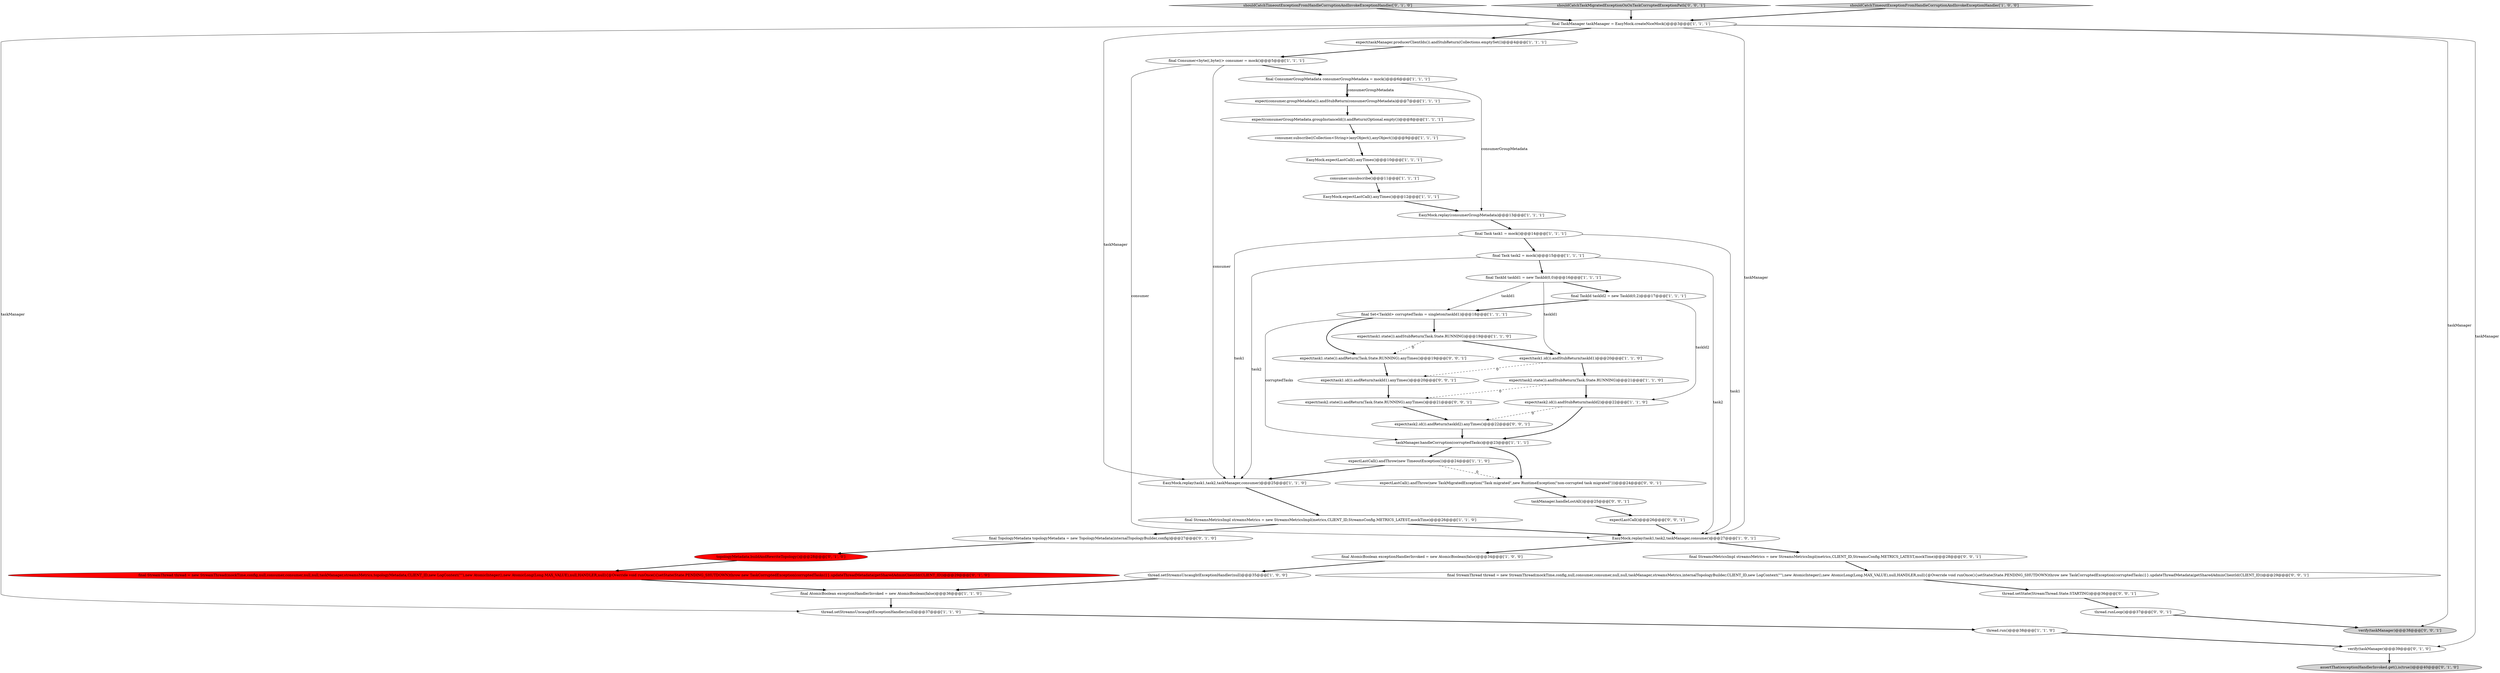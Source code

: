 digraph {
13 [style = filled, label = "final StreamsMetricsImpl streamsMetrics = new StreamsMetricsImpl(metrics,CLIENT_ID,StreamsConfig.METRICS_LATEST,mockTime)@@@26@@@['1', '1', '0']", fillcolor = white, shape = ellipse image = "AAA0AAABBB1BBB"];
42 [style = filled, label = "taskManager.handleLostAll()@@@25@@@['0', '0', '1']", fillcolor = white, shape = ellipse image = "AAA0AAABBB3BBB"];
12 [style = filled, label = "expect(task2.state()).andStubReturn(Task.State.RUNNING)@@@21@@@['1', '1', '0']", fillcolor = white, shape = ellipse image = "AAA0AAABBB1BBB"];
24 [style = filled, label = "final Task task2 = mock()@@@15@@@['1', '1', '1']", fillcolor = white, shape = ellipse image = "AAA0AAABBB1BBB"];
4 [style = filled, label = "final AtomicBoolean exceptionHandlerInvoked = new AtomicBoolean(false)@@@36@@@['1', '1', '0']", fillcolor = white, shape = ellipse image = "AAA0AAABBB1BBB"];
6 [style = filled, label = "expect(task1.id()).andStubReturn(taskId1)@@@20@@@['1', '1', '0']", fillcolor = white, shape = ellipse image = "AAA0AAABBB1BBB"];
35 [style = filled, label = "topologyMetadata.buildAndRewriteTopology()@@@28@@@['0', '1', '0']", fillcolor = red, shape = ellipse image = "AAA1AAABBB2BBB"];
23 [style = filled, label = "final ConsumerGroupMetadata consumerGroupMetadata = mock()@@@6@@@['1', '1', '1']", fillcolor = white, shape = ellipse image = "AAA0AAABBB1BBB"];
15 [style = filled, label = "thread.setStreamsUncaughtExceptionHandler(null)@@@35@@@['1', '0', '0']", fillcolor = white, shape = ellipse image = "AAA0AAABBB1BBB"];
26 [style = filled, label = "EasyMock.expectLastCall().anyTimes()@@@12@@@['1', '1', '1']", fillcolor = white, shape = ellipse image = "AAA0AAABBB1BBB"];
34 [style = filled, label = "final TopologyMetadata topologyMetadata = new TopologyMetadata(internalTopologyBuilder,config)@@@27@@@['0', '1', '0']", fillcolor = white, shape = ellipse image = "AAA0AAABBB2BBB"];
37 [style = filled, label = "expect(task1.state()).andReturn(Task.State.RUNNING).anyTimes()@@@19@@@['0', '0', '1']", fillcolor = white, shape = ellipse image = "AAA0AAABBB3BBB"];
20 [style = filled, label = "expect(consumerGroupMetadata.groupInstanceId()).andReturn(Optional.empty())@@@8@@@['1', '1', '1']", fillcolor = white, shape = ellipse image = "AAA0AAABBB1BBB"];
11 [style = filled, label = "thread.run()@@@38@@@['1', '1', '0']", fillcolor = white, shape = ellipse image = "AAA0AAABBB1BBB"];
25 [style = filled, label = "expect(taskManager.producerClientIds()).andStubReturn(Collections.emptySet())@@@4@@@['1', '1', '1']", fillcolor = white, shape = ellipse image = "AAA0AAABBB1BBB"];
48 [style = filled, label = "expectLastCall()@@@26@@@['0', '0', '1']", fillcolor = white, shape = ellipse image = "AAA0AAABBB3BBB"];
33 [style = filled, label = "shouldCatchTimeoutExceptionFromHandleCorruptionAndInvokeExceptionHandler['0', '1', '0']", fillcolor = lightgray, shape = diamond image = "AAA0AAABBB2BBB"];
0 [style = filled, label = "expect(consumer.groupMetadata()).andStubReturn(consumerGroupMetadata)@@@7@@@['1', '1', '1']", fillcolor = white, shape = ellipse image = "AAA0AAABBB1BBB"];
19 [style = filled, label = "final TaskManager taskManager = EasyMock.createNiceMock()@@@3@@@['1', '1', '1']", fillcolor = white, shape = ellipse image = "AAA0AAABBB1BBB"];
5 [style = filled, label = "final TaskId taskId2 = new TaskId(0,2)@@@17@@@['1', '1', '1']", fillcolor = white, shape = ellipse image = "AAA0AAABBB1BBB"];
38 [style = filled, label = "expectLastCall().andThrow(new TaskMigratedException(\"Task migrated\",new RuntimeException(\"non-corrupted task migrated\")))@@@24@@@['0', '0', '1']", fillcolor = white, shape = ellipse image = "AAA0AAABBB3BBB"];
14 [style = filled, label = "EasyMock.replay(task1,task2,taskManager,consumer)@@@27@@@['1', '0', '1']", fillcolor = white, shape = ellipse image = "AAA0AAABBB1BBB"];
31 [style = filled, label = "final StreamThread thread = new StreamThread(mockTime,config,null,consumer,consumer,null,null,taskManager,streamsMetrics,topologyMetadata,CLIENT_ID,new LogContext(\"\"),new AtomicInteger(),new AtomicLong(Long.MAX_VALUE),null,HANDLER,null){@Override void runOnce(){setState(State.PENDING_SHUTDOWN)throw new TaskCorruptedException(corruptedTasks)}}.updateThreadMetadata(getSharedAdminClientId(CLIENT_ID))@@@29@@@['0', '1', '0']", fillcolor = red, shape = ellipse image = "AAA1AAABBB2BBB"];
7 [style = filled, label = "EasyMock.replay(task1,task2,taskManager,consumer)@@@25@@@['1', '1', '0']", fillcolor = white, shape = ellipse image = "AAA0AAABBB1BBB"];
27 [style = filled, label = "taskManager.handleCorruption(corruptedTasks)@@@23@@@['1', '1', '1']", fillcolor = white, shape = ellipse image = "AAA0AAABBB1BBB"];
44 [style = filled, label = "thread.setState(StreamThread.State.STARTING)@@@36@@@['0', '0', '1']", fillcolor = white, shape = ellipse image = "AAA0AAABBB3BBB"];
47 [style = filled, label = "shouldCatchTaskMigratedExceptionOnOnTaskCorruptedExceptionPath['0', '0', '1']", fillcolor = lightgray, shape = diamond image = "AAA0AAABBB3BBB"];
43 [style = filled, label = "expect(task2.state()).andReturn(Task.State.RUNNING).anyTimes()@@@21@@@['0', '0', '1']", fillcolor = white, shape = ellipse image = "AAA0AAABBB3BBB"];
45 [style = filled, label = "expect(task1.id()).andReturn(taskId1).anyTimes()@@@20@@@['0', '0', '1']", fillcolor = white, shape = ellipse image = "AAA0AAABBB3BBB"];
17 [style = filled, label = "final TaskId taskId1 = new TaskId(0,0)@@@16@@@['1', '1', '1']", fillcolor = white, shape = ellipse image = "AAA0AAABBB1BBB"];
46 [style = filled, label = "expect(task2.id()).andReturn(taskId2).anyTimes()@@@22@@@['0', '0', '1']", fillcolor = white, shape = ellipse image = "AAA0AAABBB3BBB"];
9 [style = filled, label = "consumer.subscribe((Collection<String>)anyObject(),anyObject())@@@9@@@['1', '1', '1']", fillcolor = white, shape = ellipse image = "AAA0AAABBB1BBB"];
28 [style = filled, label = "EasyMock.replay(consumerGroupMetadata)@@@13@@@['1', '1', '1']", fillcolor = white, shape = ellipse image = "AAA0AAABBB1BBB"];
36 [style = filled, label = "assertThat(exceptionHandlerInvoked.get(),is(true))@@@40@@@['0', '1', '0']", fillcolor = lightgray, shape = ellipse image = "AAA0AAABBB2BBB"];
22 [style = filled, label = "shouldCatchTimeoutExceptionFromHandleCorruptionAndInvokeExceptionHandler['1', '0', '0']", fillcolor = lightgray, shape = diamond image = "AAA0AAABBB1BBB"];
10 [style = filled, label = "final AtomicBoolean exceptionHandlerInvoked = new AtomicBoolean(false)@@@34@@@['1', '0', '0']", fillcolor = white, shape = ellipse image = "AAA0AAABBB1BBB"];
18 [style = filled, label = "final Consumer<byte((,byte((> consumer = mock()@@@5@@@['1', '1', '1']", fillcolor = white, shape = ellipse image = "AAA0AAABBB1BBB"];
30 [style = filled, label = "expect(task1.state()).andStubReturn(Task.State.RUNNING)@@@19@@@['1', '1', '0']", fillcolor = white, shape = ellipse image = "AAA0AAABBB1BBB"];
8 [style = filled, label = "thread.setStreamsUncaughtExceptionHandler(null)@@@37@@@['1', '1', '0']", fillcolor = white, shape = ellipse image = "AAA0AAABBB1BBB"];
29 [style = filled, label = "final Set<TaskId> corruptedTasks = singleton(taskId1)@@@18@@@['1', '1', '1']", fillcolor = white, shape = ellipse image = "AAA0AAABBB1BBB"];
39 [style = filled, label = "verify(taskManager)@@@38@@@['0', '0', '1']", fillcolor = lightgray, shape = ellipse image = "AAA0AAABBB3BBB"];
40 [style = filled, label = "final StreamsMetricsImpl streamsMetrics = new StreamsMetricsImpl(metrics,CLIENT_ID,StreamsConfig.METRICS_LATEST,mockTime)@@@28@@@['0', '0', '1']", fillcolor = white, shape = ellipse image = "AAA0AAABBB3BBB"];
2 [style = filled, label = "expectLastCall().andThrow(new TimeoutException())@@@24@@@['1', '1', '0']", fillcolor = white, shape = ellipse image = "AAA0AAABBB1BBB"];
21 [style = filled, label = "EasyMock.expectLastCall().anyTimes()@@@10@@@['1', '1', '1']", fillcolor = white, shape = ellipse image = "AAA0AAABBB1BBB"];
49 [style = filled, label = "thread.runLoop()@@@37@@@['0', '0', '1']", fillcolor = white, shape = ellipse image = "AAA0AAABBB3BBB"];
41 [style = filled, label = "final StreamThread thread = new StreamThread(mockTime,config,null,consumer,consumer,null,null,taskManager,streamsMetrics,internalTopologyBuilder,CLIENT_ID,new LogContext(\"\"),new AtomicInteger(),new AtomicLong(Long.MAX_VALUE),null,HANDLER,null){@Override void runOnce(){setState(State.PENDING_SHUTDOWN)throw new TaskCorruptedException(corruptedTasks)}}.updateThreadMetadata(getSharedAdminClientId(CLIENT_ID))@@@29@@@['0', '0', '1']", fillcolor = white, shape = ellipse image = "AAA0AAABBB3BBB"];
32 [style = filled, label = "verify(taskManager)@@@39@@@['0', '1', '0']", fillcolor = white, shape = ellipse image = "AAA0AAABBB2BBB"];
1 [style = filled, label = "expect(task2.id()).andStubReturn(taskId2)@@@22@@@['1', '1', '0']", fillcolor = white, shape = ellipse image = "AAA0AAABBB1BBB"];
16 [style = filled, label = "consumer.unsubscribe()@@@11@@@['1', '1', '1']", fillcolor = white, shape = ellipse image = "AAA0AAABBB1BBB"];
3 [style = filled, label = "final Task task1 = mock()@@@14@@@['1', '1', '1']", fillcolor = white, shape = ellipse image = "AAA0AAABBB1BBB"];
7->13 [style = bold, label=""];
5->29 [style = bold, label=""];
35->31 [style = bold, label=""];
13->34 [style = bold, label=""];
30->37 [style = dashed, label="0"];
17->5 [style = bold, label=""];
23->28 [style = solid, label="consumerGroupMetadata"];
27->38 [style = bold, label=""];
10->15 [style = bold, label=""];
18->23 [style = bold, label=""];
18->14 [style = solid, label="consumer"];
3->24 [style = bold, label=""];
20->9 [style = bold, label=""];
29->30 [style = bold, label=""];
22->19 [style = bold, label=""];
19->7 [style = solid, label="taskManager"];
17->6 [style = solid, label="taskId1"];
48->14 [style = bold, label=""];
1->27 [style = bold, label=""];
25->18 [style = bold, label=""];
16->26 [style = bold, label=""];
14->10 [style = bold, label=""];
31->4 [style = bold, label=""];
19->32 [style = solid, label="taskManager"];
11->32 [style = bold, label=""];
42->48 [style = bold, label=""];
29->37 [style = bold, label=""];
44->49 [style = bold, label=""];
19->8 [style = solid, label="taskManager"];
30->6 [style = bold, label=""];
38->42 [style = bold, label=""];
12->1 [style = bold, label=""];
23->0 [style = bold, label=""];
17->29 [style = solid, label="taskId1"];
2->38 [style = dashed, label="0"];
43->46 [style = bold, label=""];
19->25 [style = bold, label=""];
12->43 [style = dashed, label="0"];
29->27 [style = solid, label="corruptedTasks"];
19->39 [style = solid, label="taskManager"];
3->7 [style = solid, label="task1"];
19->14 [style = solid, label="taskManager"];
49->39 [style = bold, label=""];
45->43 [style = bold, label=""];
6->45 [style = dashed, label="0"];
1->46 [style = dashed, label="0"];
24->14 [style = solid, label="task2"];
46->27 [style = bold, label=""];
24->7 [style = solid, label="task2"];
24->17 [style = bold, label=""];
15->4 [style = bold, label=""];
9->21 [style = bold, label=""];
40->41 [style = bold, label=""];
47->19 [style = bold, label=""];
21->16 [style = bold, label=""];
32->36 [style = bold, label=""];
4->8 [style = bold, label=""];
3->14 [style = solid, label="task1"];
0->20 [style = bold, label=""];
37->45 [style = bold, label=""];
28->3 [style = bold, label=""];
26->28 [style = bold, label=""];
2->7 [style = bold, label=""];
34->35 [style = bold, label=""];
33->19 [style = bold, label=""];
18->7 [style = solid, label="consumer"];
5->1 [style = solid, label="taskId2"];
8->11 [style = bold, label=""];
41->44 [style = bold, label=""];
13->14 [style = bold, label=""];
27->2 [style = bold, label=""];
14->40 [style = bold, label=""];
23->0 [style = solid, label="consumerGroupMetadata"];
6->12 [style = bold, label=""];
}
